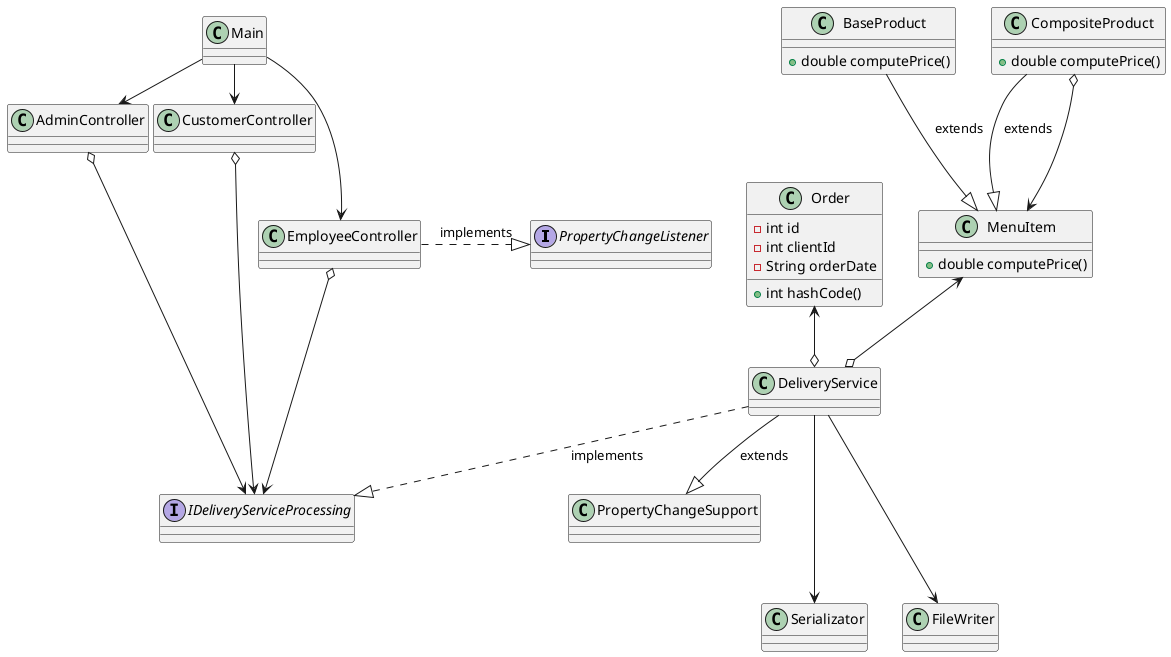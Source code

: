 @startuml

interface PropertyChangeListener {}

class AdminController {}
class EmployeeController {}
class CustomerController {}

class Main {}

Main -> AdminController
Main --> EmployeeController
Main -> CustomerController

EmployeeController .|> PropertyChangeListener : implements

AdminController o---> IDeliveryServiceProcessing
EmployeeController o---> IDeliveryServiceProcessing
CustomerController o---> IDeliveryServiceProcessing

interface IDeliveryServiceProcessing
class DeliveryService

class PropertyChangeSupport

DeliveryService ..|> IDeliveryServiceProcessing : implements
DeliveryService --|> PropertyChangeSupport : extends

class Order {
    - int id
    - int clientId
    - String orderDate
    + int hashCode()
}

Order <--o DeliveryService

class MenuItem {
    + double computePrice()
}

MenuItem <--o DeliveryService

class BaseProduct {
    + double computePrice()
}

class CompositeProduct {
    + double computePrice()
}

BaseProduct --|> MenuItem : extends
CompositeProduct --|> MenuItem : extends
CompositeProduct o--> MenuItem

class Serializator
class FileWriter

DeliveryService ---> Serializator
DeliveryService ---> FileWriter

@enduml